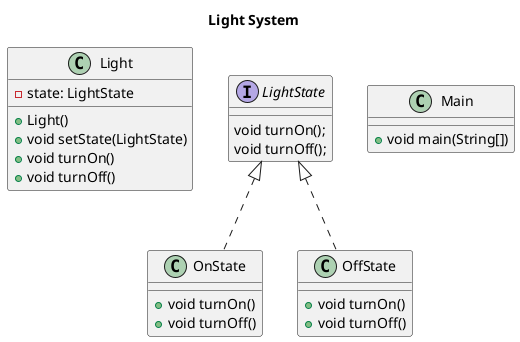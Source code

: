 @startuml CD

title "Light System"

class Light {
    - state: LightState
    + Light()
    + void setState(LightState)
    + void turnOn()
    + void turnOff()
}

interface LightState {
    void turnOn();
    void turnOff();
}

class OnState {
    + void turnOn()
    + void turnOff()
}

class OffState {
    + void turnOn()
    + void turnOff()
}

class Main {
    + void main(String[])
}

LightState <|.. OnState
LightState <|.. OffState

@enduml

